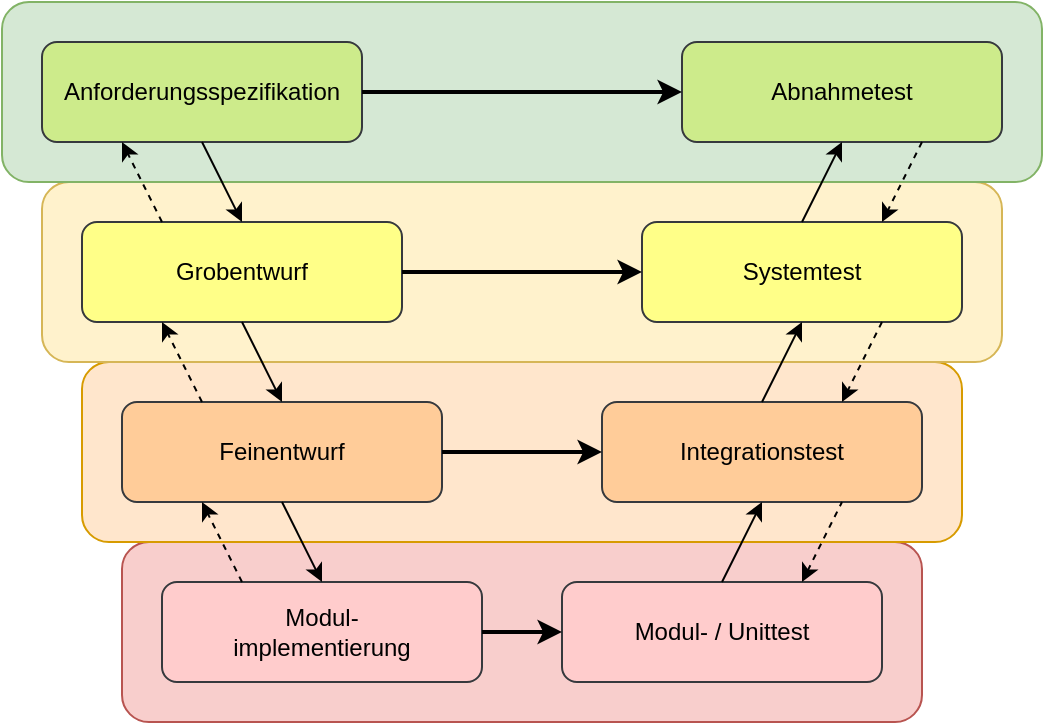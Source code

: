 <mxfile compressed="false" version="14.1.8" type="device">
  <diagram id="XGFFwwvSIUEINpOgfZ37" name="Seite-1">
    <mxGraphModel dx="769" dy="484" grid="1" gridSize="10" guides="1" tooltips="1" connect="1" arrows="1" fold="1" page="1" pageScale="1" pageWidth="827" pageHeight="1169" math="0" shadow="0">
      <root>
        <mxCell id="0" />
        <mxCell id="1" parent="0" />
        <mxCell id="ougfVMjO-gWmEsosyjNG-22" value="" style="rounded=1;whiteSpace=wrap;html=1;fillColor=#f8cecc;strokeColor=#b85450;" vertex="1" parent="1">
          <mxGeometry x="180" y="360" width="400" height="90" as="geometry" />
        </mxCell>
        <mxCell id="ougfVMjO-gWmEsosyjNG-21" value="" style="rounded=1;whiteSpace=wrap;html=1;fillColor=#ffe6cc;strokeColor=#d79b00;" vertex="1" parent="1">
          <mxGeometry x="160" y="270" width="440" height="90" as="geometry" />
        </mxCell>
        <mxCell id="ougfVMjO-gWmEsosyjNG-20" value="" style="rounded=1;whiteSpace=wrap;html=1;fillColor=#fff2cc;strokeColor=#d6b656;" vertex="1" parent="1">
          <mxGeometry x="140" y="180" width="480" height="90" as="geometry" />
        </mxCell>
        <mxCell id="ougfVMjO-gWmEsosyjNG-19" value="" style="rounded=1;whiteSpace=wrap;html=1;fillColor=#d5e8d4;strokeColor=#82b366;" vertex="1" parent="1">
          <mxGeometry x="120" y="90" width="520" height="90" as="geometry" />
        </mxCell>
        <mxCell id="ougfVMjO-gWmEsosyjNG-1" value="Anforderungsspezifikation" style="rounded=1;whiteSpace=wrap;html=1;fillColor=#cdeb8b;strokeColor=#36393d;" vertex="1" parent="1">
          <mxGeometry x="140" y="110" width="160" height="50" as="geometry" />
        </mxCell>
        <mxCell id="ougfVMjO-gWmEsosyjNG-2" value="Grobentwurf" style="rounded=1;whiteSpace=wrap;html=1;fillColor=#ffff88;strokeColor=#36393d;" vertex="1" parent="1">
          <mxGeometry x="160" y="200" width="160" height="50" as="geometry" />
        </mxCell>
        <mxCell id="ougfVMjO-gWmEsosyjNG-3" value="Feinentwurf" style="rounded=1;whiteSpace=wrap;html=1;fillColor=#ffcc99;strokeColor=#36393d;" vertex="1" parent="1">
          <mxGeometry x="180" y="290" width="160" height="50" as="geometry" />
        </mxCell>
        <mxCell id="ougfVMjO-gWmEsosyjNG-4" value="Modul-&lt;br&gt;implementierung" style="rounded=1;whiteSpace=wrap;html=1;fillColor=#ffcccc;strokeColor=#36393d;" vertex="1" parent="1">
          <mxGeometry x="200" y="380" width="160" height="50" as="geometry" />
        </mxCell>
        <mxCell id="ougfVMjO-gWmEsosyjNG-5" value="Abnahmetest" style="rounded=1;whiteSpace=wrap;html=1;fillColor=#cdeb8b;strokeColor=#36393d;" vertex="1" parent="1">
          <mxGeometry x="460" y="110" width="160" height="50" as="geometry" />
        </mxCell>
        <mxCell id="ougfVMjO-gWmEsosyjNG-6" value="Systemtest" style="rounded=1;whiteSpace=wrap;html=1;fillColor=#ffff88;strokeColor=#36393d;" vertex="1" parent="1">
          <mxGeometry x="440" y="200" width="160" height="50" as="geometry" />
        </mxCell>
        <mxCell id="ougfVMjO-gWmEsosyjNG-7" value="Integrationstest" style="rounded=1;whiteSpace=wrap;html=1;fillColor=#ffcc99;strokeColor=#36393d;" vertex="1" parent="1">
          <mxGeometry x="420" y="290" width="160" height="50" as="geometry" />
        </mxCell>
        <mxCell id="ougfVMjO-gWmEsosyjNG-8" value="Modul- / Unittest" style="rounded=1;whiteSpace=wrap;html=1;fillColor=#ffcccc;strokeColor=#36393d;" vertex="1" parent="1">
          <mxGeometry x="400" y="380" width="160" height="50" as="geometry" />
        </mxCell>
        <mxCell id="ougfVMjO-gWmEsosyjNG-9" value="" style="endArrow=classic;html=1;exitX=1;exitY=0.5;exitDx=0;exitDy=0;entryX=0;entryY=0.5;entryDx=0;entryDy=0;strokeWidth=2;" edge="1" parent="1" source="ougfVMjO-gWmEsosyjNG-4" target="ougfVMjO-gWmEsosyjNG-8">
          <mxGeometry width="50" height="50" relative="1" as="geometry">
            <mxPoint x="330" y="510" as="sourcePoint" />
            <mxPoint x="380" y="460" as="targetPoint" />
          </mxGeometry>
        </mxCell>
        <mxCell id="ougfVMjO-gWmEsosyjNG-10" value="" style="endArrow=classic;html=1;exitX=0.5;exitY=1;exitDx=0;exitDy=0;entryX=0.5;entryY=0;entryDx=0;entryDy=0;" edge="1" parent="1" source="ougfVMjO-gWmEsosyjNG-3" target="ougfVMjO-gWmEsosyjNG-4">
          <mxGeometry width="50" height="50" relative="1" as="geometry">
            <mxPoint x="210" y="370" as="sourcePoint" />
            <mxPoint x="260" y="320" as="targetPoint" />
          </mxGeometry>
        </mxCell>
        <mxCell id="ougfVMjO-gWmEsosyjNG-11" value="" style="endArrow=none;html=1;exitX=0.5;exitY=1;exitDx=0;exitDy=0;entryX=0.5;entryY=0;entryDx=0;entryDy=0;startArrow=classic;startFill=1;endFill=0;" edge="1" parent="1" source="ougfVMjO-gWmEsosyjNG-7" target="ougfVMjO-gWmEsosyjNG-8">
          <mxGeometry width="50" height="50" relative="1" as="geometry">
            <mxPoint x="640" y="350" as="sourcePoint" />
            <mxPoint x="690" y="300" as="targetPoint" />
          </mxGeometry>
        </mxCell>
        <mxCell id="ougfVMjO-gWmEsosyjNG-12" value="" style="endArrow=classic;html=1;exitX=1;exitY=0.5;exitDx=0;exitDy=0;entryX=0;entryY=0.5;entryDx=0;entryDy=0;strokeWidth=2;" edge="1" parent="1" source="ougfVMjO-gWmEsosyjNG-3" target="ougfVMjO-gWmEsosyjNG-7">
          <mxGeometry width="50" height="50" relative="1" as="geometry">
            <mxPoint x="360" y="300" as="sourcePoint" />
            <mxPoint x="410" y="250" as="targetPoint" />
          </mxGeometry>
        </mxCell>
        <mxCell id="ougfVMjO-gWmEsosyjNG-13" value="" style="endArrow=classic;html=1;exitX=0.5;exitY=1;exitDx=0;exitDy=0;entryX=0.5;entryY=0;entryDx=0;entryDy=0;" edge="1" parent="1" source="ougfVMjO-gWmEsosyjNG-2" target="ougfVMjO-gWmEsosyjNG-3">
          <mxGeometry width="50" height="50" relative="1" as="geometry">
            <mxPoint x="230" y="270" as="sourcePoint" />
            <mxPoint x="280" y="220" as="targetPoint" />
          </mxGeometry>
        </mxCell>
        <mxCell id="ougfVMjO-gWmEsosyjNG-15" value="" style="endArrow=classic;html=1;exitX=1;exitY=0.5;exitDx=0;exitDy=0;entryX=0;entryY=0.5;entryDx=0;entryDy=0;strokeWidth=2;" edge="1" parent="1" source="ougfVMjO-gWmEsosyjNG-2" target="ougfVMjO-gWmEsosyjNG-6">
          <mxGeometry width="50" height="50" relative="1" as="geometry">
            <mxPoint x="360" y="250" as="sourcePoint" />
            <mxPoint x="410" y="200" as="targetPoint" />
          </mxGeometry>
        </mxCell>
        <mxCell id="ougfVMjO-gWmEsosyjNG-16" value="" style="endArrow=classic;html=1;exitX=1;exitY=0.5;exitDx=0;exitDy=0;entryX=0;entryY=0.5;entryDx=0;entryDy=0;strokeWidth=2;" edge="1" parent="1" source="ougfVMjO-gWmEsosyjNG-1" target="ougfVMjO-gWmEsosyjNG-5">
          <mxGeometry width="50" height="50" relative="1" as="geometry">
            <mxPoint x="320" y="110" as="sourcePoint" />
            <mxPoint x="370" y="60" as="targetPoint" />
          </mxGeometry>
        </mxCell>
        <mxCell id="ougfVMjO-gWmEsosyjNG-17" value="" style="endArrow=classic;html=1;exitX=0.5;exitY=1;exitDx=0;exitDy=0;entryX=0.5;entryY=0;entryDx=0;entryDy=0;" edge="1" parent="1" source="ougfVMjO-gWmEsosyjNG-1" target="ougfVMjO-gWmEsosyjNG-2">
          <mxGeometry width="50" height="50" relative="1" as="geometry">
            <mxPoint x="80" y="230" as="sourcePoint" />
            <mxPoint x="130" y="180" as="targetPoint" />
          </mxGeometry>
        </mxCell>
        <mxCell id="ougfVMjO-gWmEsosyjNG-23" value="" style="endArrow=classic;html=1;exitX=0.25;exitY=0;exitDx=0;exitDy=0;entryX=0.25;entryY=1;entryDx=0;entryDy=0;dashed=1;" edge="1" parent="1" source="ougfVMjO-gWmEsosyjNG-2" target="ougfVMjO-gWmEsosyjNG-1">
          <mxGeometry width="50" height="50" relative="1" as="geometry">
            <mxPoint x="80" y="240" as="sourcePoint" />
            <mxPoint x="130" y="190" as="targetPoint" />
          </mxGeometry>
        </mxCell>
        <mxCell id="ougfVMjO-gWmEsosyjNG-24" value="" style="endArrow=classic;html=1;dashed=1;exitX=0.25;exitY=0;exitDx=0;exitDy=0;entryX=0.25;entryY=1;entryDx=0;entryDy=0;" edge="1" parent="1" source="ougfVMjO-gWmEsosyjNG-3" target="ougfVMjO-gWmEsosyjNG-2">
          <mxGeometry width="50" height="50" relative="1" as="geometry">
            <mxPoint x="80" y="280" as="sourcePoint" />
            <mxPoint x="130" y="230" as="targetPoint" />
          </mxGeometry>
        </mxCell>
        <mxCell id="ougfVMjO-gWmEsosyjNG-25" value="" style="endArrow=classic;html=1;dashed=1;exitX=0.25;exitY=0;exitDx=0;exitDy=0;entryX=0.25;entryY=1;entryDx=0;entryDy=0;" edge="1" parent="1" source="ougfVMjO-gWmEsosyjNG-4" target="ougfVMjO-gWmEsosyjNG-3">
          <mxGeometry width="50" height="50" relative="1" as="geometry">
            <mxPoint x="90" y="360" as="sourcePoint" />
            <mxPoint x="140" y="310" as="targetPoint" />
          </mxGeometry>
        </mxCell>
        <mxCell id="ougfVMjO-gWmEsosyjNG-26" value="" style="endArrow=none;html=1;dashed=1;exitX=0.75;exitY=0;exitDx=0;exitDy=0;entryX=0.75;entryY=1;entryDx=0;entryDy=0;startArrow=classic;startFill=1;endFill=0;" edge="1" parent="1" source="ougfVMjO-gWmEsosyjNG-8" target="ougfVMjO-gWmEsosyjNG-7">
          <mxGeometry width="50" height="50" relative="1" as="geometry">
            <mxPoint x="70" y="390" as="sourcePoint" />
            <mxPoint x="120" y="340" as="targetPoint" />
          </mxGeometry>
        </mxCell>
        <mxCell id="ougfVMjO-gWmEsosyjNG-29" value="" style="endArrow=classic;html=1;dashed=1;strokeWidth=1;exitX=0.75;exitY=1;exitDx=0;exitDy=0;entryX=0.75;entryY=0;entryDx=0;entryDy=0;" edge="1" parent="1" source="ougfVMjO-gWmEsosyjNG-5" target="ougfVMjO-gWmEsosyjNG-6">
          <mxGeometry width="50" height="50" relative="1" as="geometry">
            <mxPoint x="610" y="230" as="sourcePoint" />
            <mxPoint x="660" y="180" as="targetPoint" />
          </mxGeometry>
        </mxCell>
        <mxCell id="ougfVMjO-gWmEsosyjNG-30" value="" style="endArrow=classic;html=1;dashed=1;strokeWidth=1;exitX=0.75;exitY=1;exitDx=0;exitDy=0;entryX=0.75;entryY=0;entryDx=0;entryDy=0;" edge="1" parent="1" source="ougfVMjO-gWmEsosyjNG-6" target="ougfVMjO-gWmEsosyjNG-7">
          <mxGeometry width="50" height="50" relative="1" as="geometry">
            <mxPoint x="610" y="320" as="sourcePoint" />
            <mxPoint x="660" y="270" as="targetPoint" />
          </mxGeometry>
        </mxCell>
        <mxCell id="ougfVMjO-gWmEsosyjNG-31" value="" style="endArrow=classic;html=1;strokeWidth=1;exitX=0.5;exitY=0;exitDx=0;exitDy=0;entryX=0.5;entryY=1;entryDx=0;entryDy=0;" edge="1" parent="1" source="ougfVMjO-gWmEsosyjNG-6" target="ougfVMjO-gWmEsosyjNG-5">
          <mxGeometry width="50" height="50" relative="1" as="geometry">
            <mxPoint x="620" y="240" as="sourcePoint" />
            <mxPoint x="670" y="190" as="targetPoint" />
          </mxGeometry>
        </mxCell>
        <mxCell id="ougfVMjO-gWmEsosyjNG-32" value="" style="endArrow=classic;html=1;strokeWidth=1;exitX=0.5;exitY=0;exitDx=0;exitDy=0;entryX=0.5;entryY=1;entryDx=0;entryDy=0;" edge="1" parent="1" source="ougfVMjO-gWmEsosyjNG-7" target="ougfVMjO-gWmEsosyjNG-6">
          <mxGeometry width="50" height="50" relative="1" as="geometry">
            <mxPoint x="630" y="250" as="sourcePoint" />
            <mxPoint x="680" y="200" as="targetPoint" />
          </mxGeometry>
        </mxCell>
      </root>
    </mxGraphModel>
  </diagram>
</mxfile>
